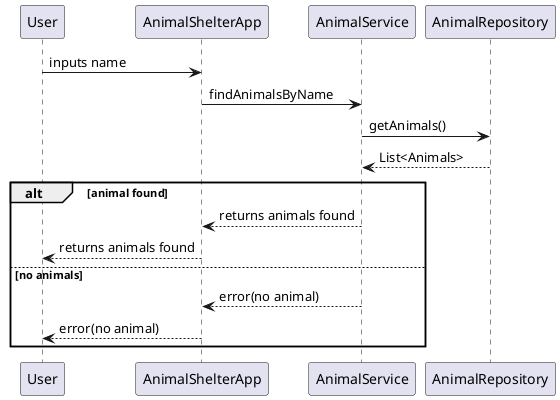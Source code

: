 @startuml

User -> AnimalShelterApp : inputs name
AnimalShelterApp -> AnimalService : findAnimalsByName
AnimalService -> AnimalRepository : getAnimals()
AnimalRepository --> AnimalService : List<Animals>

    alt animal found
            AnimalService --> AnimalShelterApp : returns animals found
            AnimalShelterApp --> User : returns animals found

    else no animals
        AnimalService --> AnimalShelterApp : error(no animal)
        AnimalShelterApp --> User : error(no animal)
    end

@enduml
